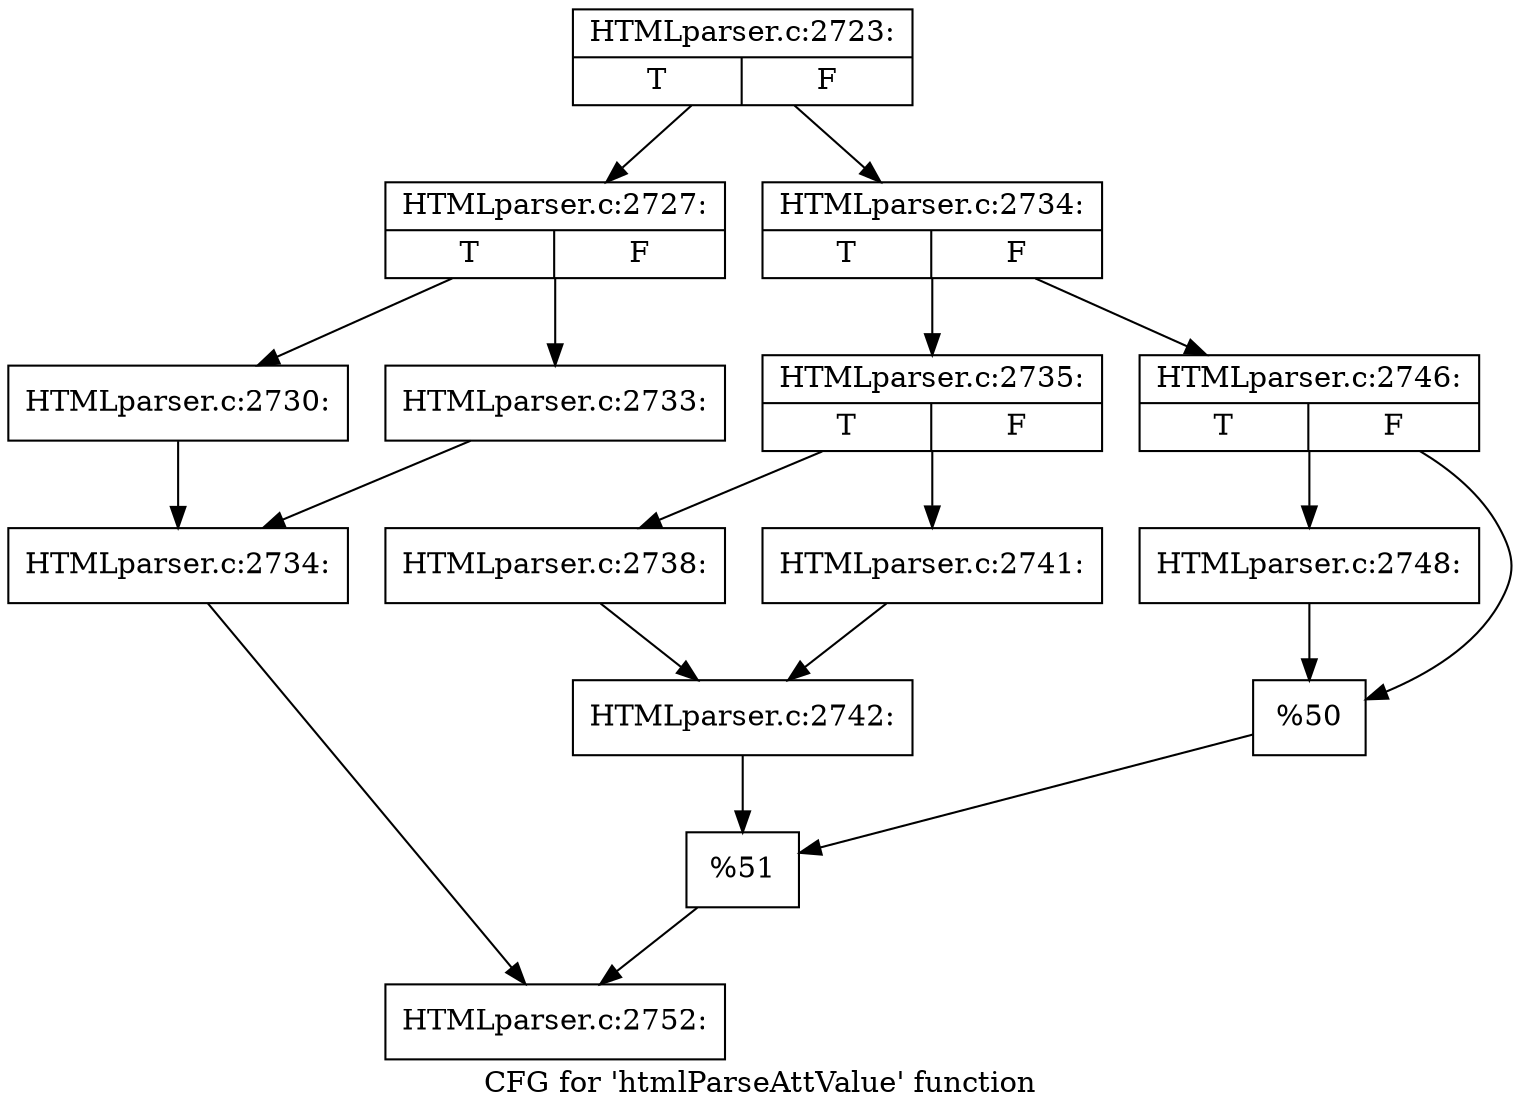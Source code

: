 digraph "CFG for 'htmlParseAttValue' function" {
	label="CFG for 'htmlParseAttValue' function";

	Node0x3f3e1f0 [shape=record,label="{HTMLparser.c:2723:|{<s0>T|<s1>F}}"];
	Node0x3f3e1f0 -> Node0x3f3b940;
	Node0x3f3e1f0 -> Node0x3f3b9e0;
	Node0x3f3b940 [shape=record,label="{HTMLparser.c:2727:|{<s0>T|<s1>F}}"];
	Node0x3f3b940 -> Node0x3f400b0;
	Node0x3f3b940 -> Node0x3f401d0;
	Node0x3f400b0 [shape=record,label="{HTMLparser.c:2730:}"];
	Node0x3f400b0 -> Node0x3f40180;
	Node0x3f401d0 [shape=record,label="{HTMLparser.c:2733:}"];
	Node0x3f401d0 -> Node0x3f40180;
	Node0x3f40180 [shape=record,label="{HTMLparser.c:2734:}"];
	Node0x3f40180 -> Node0x3f3b990;
	Node0x3f3b9e0 [shape=record,label="{HTMLparser.c:2734:|{<s0>T|<s1>F}}"];
	Node0x3f3b9e0 -> Node0x3f40c00;
	Node0x3f3b9e0 -> Node0x3f40ca0;
	Node0x3f40c00 [shape=record,label="{HTMLparser.c:2735:|{<s0>T|<s1>F}}"];
	Node0x3f40c00 -> Node0x3f415d0;
	Node0x3f40c00 -> Node0x3f41670;
	Node0x3f415d0 [shape=record,label="{HTMLparser.c:2738:}"];
	Node0x3f415d0 -> Node0x3f41620;
	Node0x3f41670 [shape=record,label="{HTMLparser.c:2741:}"];
	Node0x3f41670 -> Node0x3f41620;
	Node0x3f41620 [shape=record,label="{HTMLparser.c:2742:}"];
	Node0x3f41620 -> Node0x3f40c50;
	Node0x3f40ca0 [shape=record,label="{HTMLparser.c:2746:|{<s0>T|<s1>F}}"];
	Node0x3f40ca0 -> Node0x3f425b0;
	Node0x3f40ca0 -> Node0x3f42600;
	Node0x3f425b0 [shape=record,label="{HTMLparser.c:2748:}"];
	Node0x3f425b0 -> Node0x3f42600;
	Node0x3f42600 [shape=record,label="{%50}"];
	Node0x3f42600 -> Node0x3f40c50;
	Node0x3f40c50 [shape=record,label="{%51}"];
	Node0x3f40c50 -> Node0x3f3b990;
	Node0x3f3b990 [shape=record,label="{HTMLparser.c:2752:}"];
}
